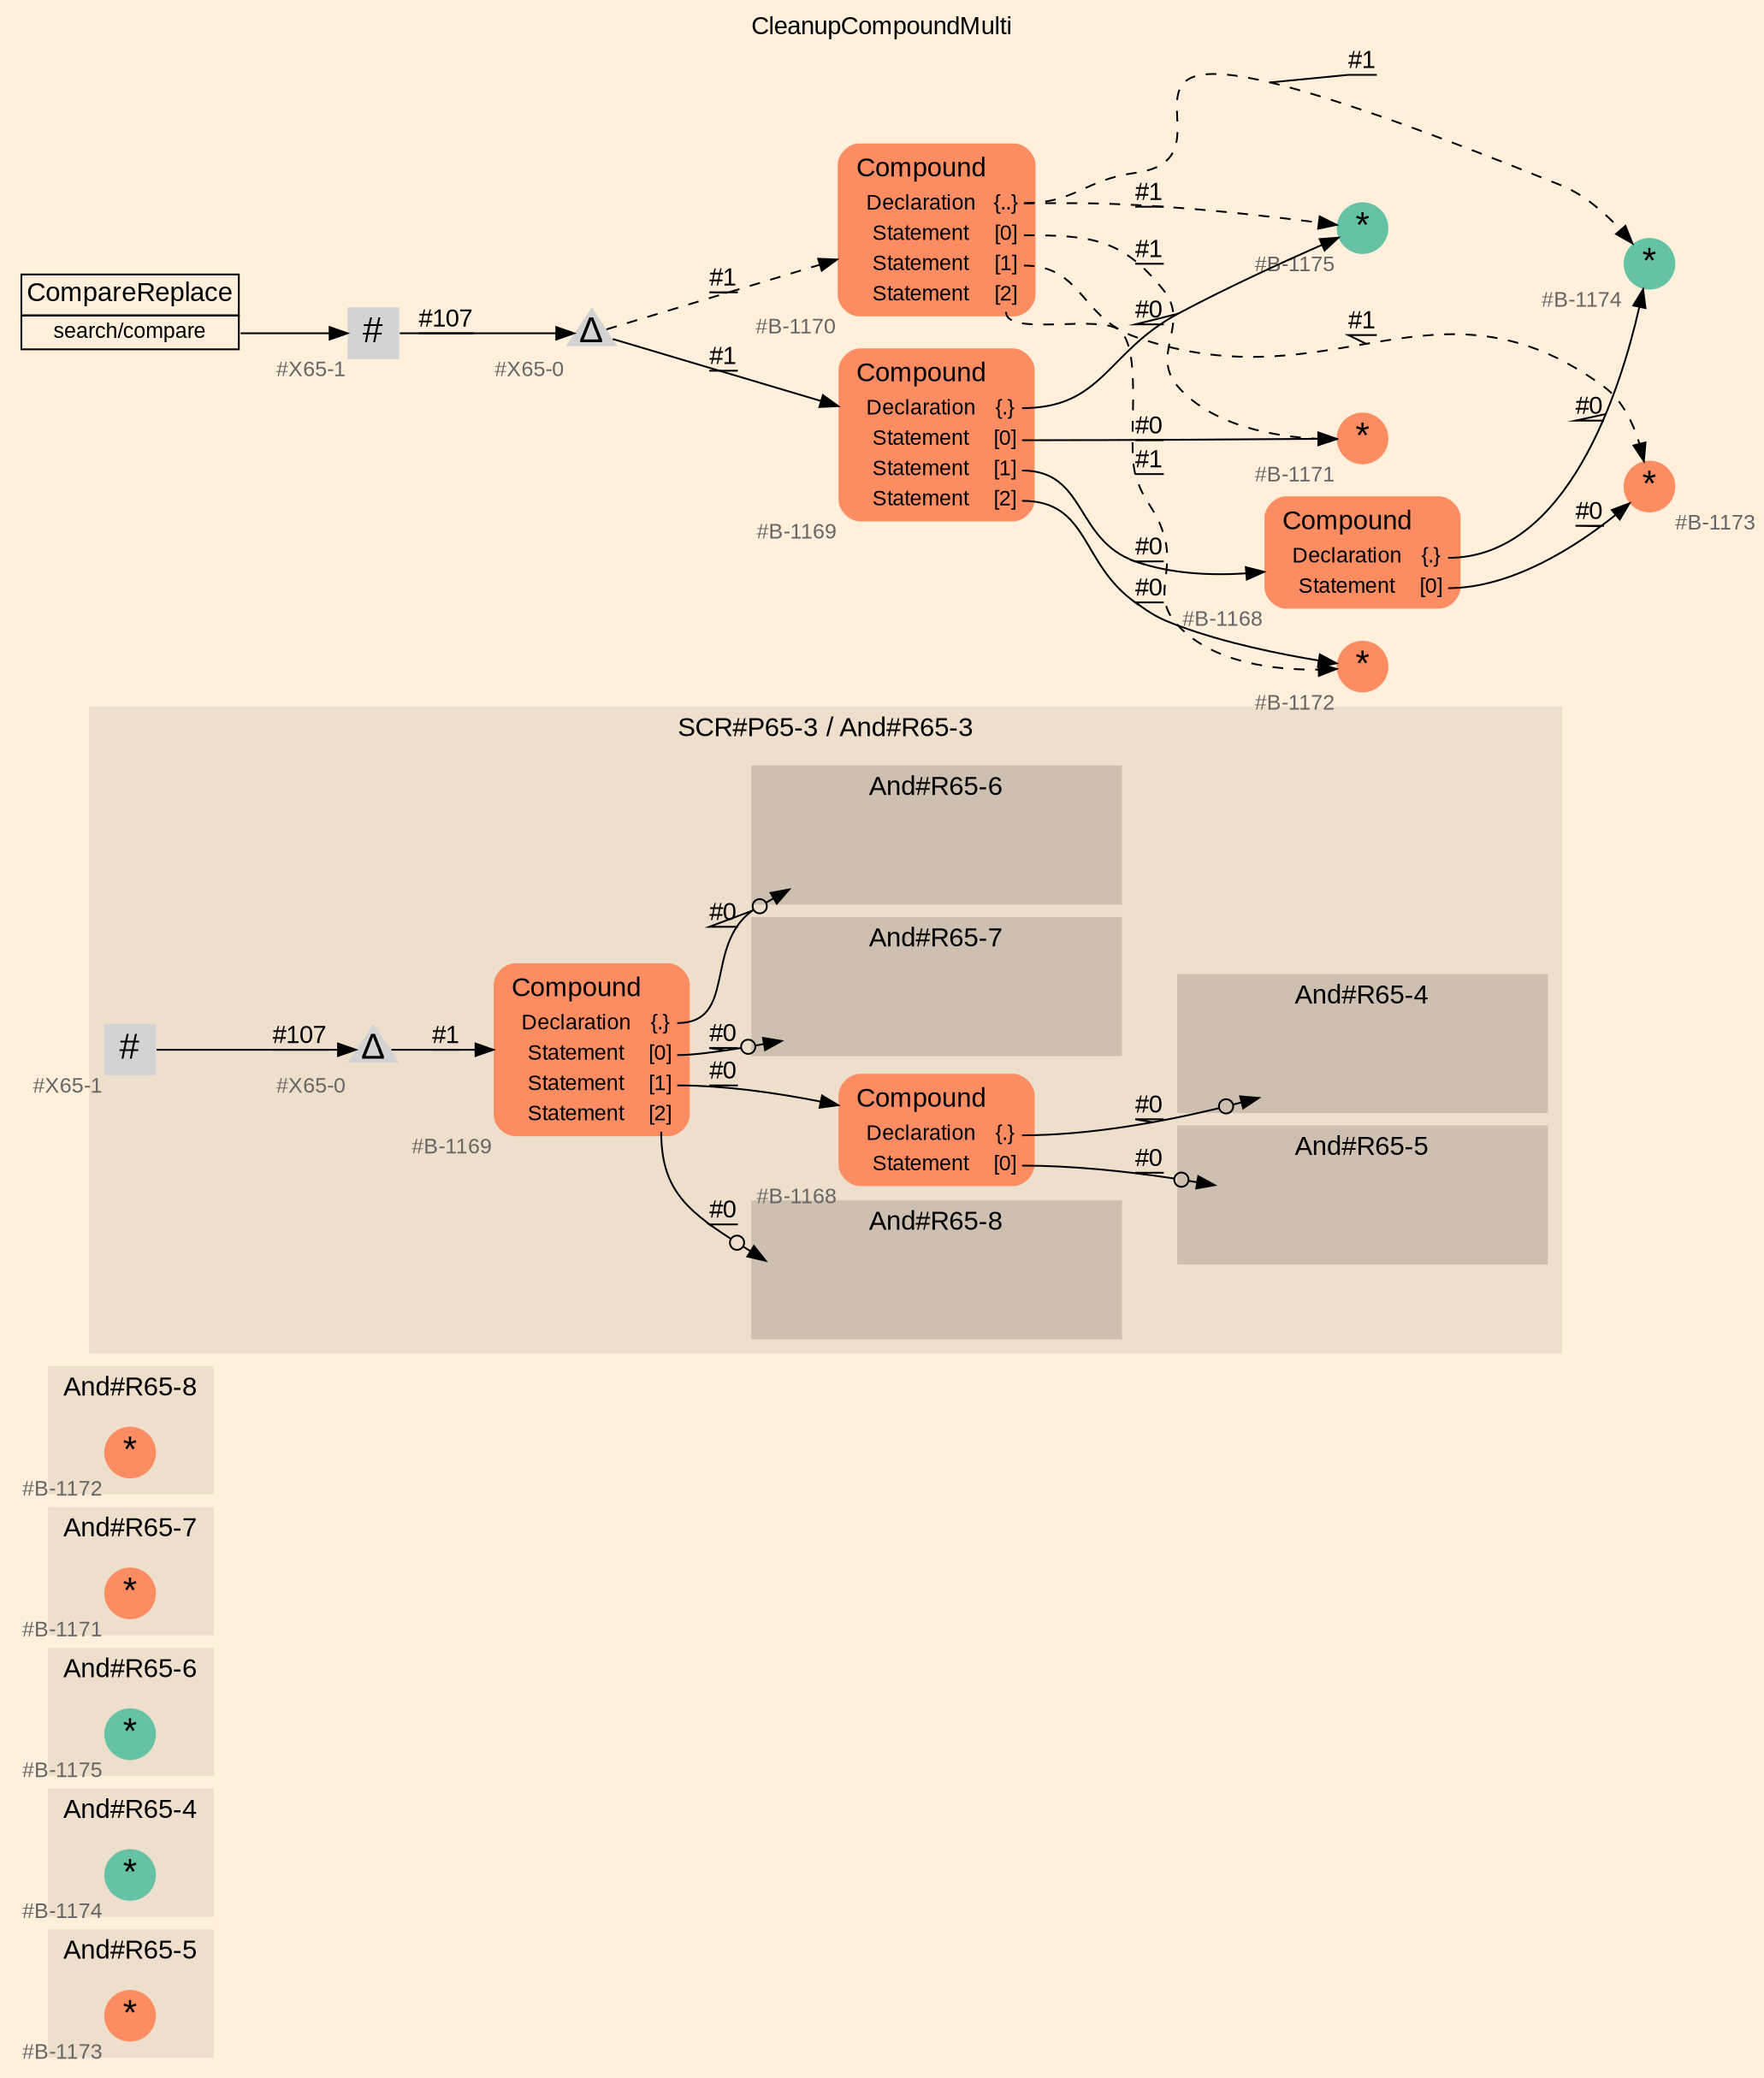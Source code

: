 digraph "CleanupCompoundMulti" {
label = "CleanupCompoundMulti"
labelloc = t
graph [
    rankdir = "LR"
    ranksep = 0.3
    bgcolor = antiquewhite1
    color = black
    fontcolor = black
    fontname = "Arial"
];
node [
    fontname = "Arial"
];
edge [
    fontname = "Arial"
];

// -------------------- figure And#R65-5 --------------------
// -------- region And#R65-5 ----------
subgraph "clusterAnd#R65-5" {
    label = "And#R65-5"
    style = "filled"
    color = antiquewhite2
    fontsize = "15"
    // -------- block And#R65-5/#B-1173 ----------
    "And#R65-5/#B-1173" [
        fillcolor = "/set28/2"
        xlabel = "#B-1173"
        fontsize = "12"
        fontcolor = grey40
        shape = "circle"
        label = <<FONT COLOR="black" POINT-SIZE="20">*</FONT>>
        style = "filled"
        penwidth = 0.0
        fixedsize = true
        width = 0.4
        height = 0.4
    ];
    
}


// -------------------- figure And#R65-4 --------------------
// -------- region And#R65-4 ----------
subgraph "clusterAnd#R65-4" {
    label = "And#R65-4"
    style = "filled"
    color = antiquewhite2
    fontsize = "15"
    // -------- block And#R65-4/#B-1174 ----------
    "And#R65-4/#B-1174" [
        fillcolor = "/set28/1"
        xlabel = "#B-1174"
        fontsize = "12"
        fontcolor = grey40
        shape = "circle"
        label = <<FONT COLOR="black" POINT-SIZE="20">*</FONT>>
        style = "filled"
        penwidth = 0.0
        fixedsize = true
        width = 0.4
        height = 0.4
    ];
    
}


// -------------------- figure And#R65-6 --------------------
// -------- region And#R65-6 ----------
subgraph "clusterAnd#R65-6" {
    label = "And#R65-6"
    style = "filled"
    color = antiquewhite2
    fontsize = "15"
    // -------- block And#R65-6/#B-1175 ----------
    "And#R65-6/#B-1175" [
        fillcolor = "/set28/1"
        xlabel = "#B-1175"
        fontsize = "12"
        fontcolor = grey40
        shape = "circle"
        label = <<FONT COLOR="black" POINT-SIZE="20">*</FONT>>
        style = "filled"
        penwidth = 0.0
        fixedsize = true
        width = 0.4
        height = 0.4
    ];
    
}


// -------------------- figure And#R65-7 --------------------
// -------- region And#R65-7 ----------
subgraph "clusterAnd#R65-7" {
    label = "And#R65-7"
    style = "filled"
    color = antiquewhite2
    fontsize = "15"
    // -------- block And#R65-7/#B-1171 ----------
    "And#R65-7/#B-1171" [
        fillcolor = "/set28/2"
        xlabel = "#B-1171"
        fontsize = "12"
        fontcolor = grey40
        shape = "circle"
        label = <<FONT COLOR="black" POINT-SIZE="20">*</FONT>>
        style = "filled"
        penwidth = 0.0
        fixedsize = true
        width = 0.4
        height = 0.4
    ];
    
}


// -------------------- figure And#R65-8 --------------------
// -------- region And#R65-8 ----------
subgraph "clusterAnd#R65-8" {
    label = "And#R65-8"
    style = "filled"
    color = antiquewhite2
    fontsize = "15"
    // -------- block And#R65-8/#B-1172 ----------
    "And#R65-8/#B-1172" [
        fillcolor = "/set28/2"
        xlabel = "#B-1172"
        fontsize = "12"
        fontcolor = grey40
        shape = "circle"
        label = <<FONT COLOR="black" POINT-SIZE="20">*</FONT>>
        style = "filled"
        penwidth = 0.0
        fixedsize = true
        width = 0.4
        height = 0.4
    ];
    
}


// -------------------- figure And#R65-3 --------------------
// -------- region And#R65-3 ----------
subgraph "clusterAnd#R65-3" {
    label = "SCR#P65-3 / And#R65-3"
    style = "filled"
    color = antiquewhite2
    fontsize = "15"
    // -------- block And#R65-3/#B-1169 ----------
    "And#R65-3/#B-1169" [
        fillcolor = "/set28/2"
        xlabel = "#B-1169"
        fontsize = "12"
        fontcolor = grey40
        shape = "plaintext"
        label = <<TABLE BORDER="0" CELLBORDER="0" CELLSPACING="0">
         <TR><TD><FONT COLOR="black" POINT-SIZE="15">Compound</FONT></TD></TR>
         <TR><TD><FONT COLOR="black" POINT-SIZE="12">Declaration</FONT></TD><TD PORT="port0"><FONT COLOR="black" POINT-SIZE="12">{.}</FONT></TD></TR>
         <TR><TD><FONT COLOR="black" POINT-SIZE="12">Statement</FONT></TD><TD PORT="port1"><FONT COLOR="black" POINT-SIZE="12">[0]</FONT></TD></TR>
         <TR><TD><FONT COLOR="black" POINT-SIZE="12">Statement</FONT></TD><TD PORT="port2"><FONT COLOR="black" POINT-SIZE="12">[1]</FONT></TD></TR>
         <TR><TD><FONT COLOR="black" POINT-SIZE="12">Statement</FONT></TD><TD PORT="port3"><FONT COLOR="black" POINT-SIZE="12">[2]</FONT></TD></TR>
        </TABLE>>
        style = "rounded,filled"
    ];
    
    // -------- block And#R65-3/#X65-1 ----------
    "And#R65-3/#X65-1" [
        xlabel = "#X65-1"
        fontsize = "12"
        fontcolor = grey40
        shape = "square"
        label = <<FONT COLOR="black" POINT-SIZE="20">#</FONT>>
        style = "filled"
        penwidth = 0.0
        fixedsize = true
        width = 0.4
        height = 0.4
    ];
    
    // -------- block And#R65-3/#X65-0 ----------
    "And#R65-3/#X65-0" [
        xlabel = "#X65-0"
        fontsize = "12"
        fontcolor = grey40
        shape = "triangle"
        label = <<FONT COLOR="black" POINT-SIZE="20">Δ</FONT>>
        style = "filled"
        penwidth = 0.0
        fixedsize = true
        width = 0.4
        height = 0.4
    ];
    
    // -------- block And#R65-3/#B-1168 ----------
    "And#R65-3/#B-1168" [
        fillcolor = "/set28/2"
        xlabel = "#B-1168"
        fontsize = "12"
        fontcolor = grey40
        shape = "plaintext"
        label = <<TABLE BORDER="0" CELLBORDER="0" CELLSPACING="0">
         <TR><TD><FONT COLOR="black" POINT-SIZE="15">Compound</FONT></TD></TR>
         <TR><TD><FONT COLOR="black" POINT-SIZE="12">Declaration</FONT></TD><TD PORT="port0"><FONT COLOR="black" POINT-SIZE="12">{.}</FONT></TD></TR>
         <TR><TD><FONT COLOR="black" POINT-SIZE="12">Statement</FONT></TD><TD PORT="port1"><FONT COLOR="black" POINT-SIZE="12">[0]</FONT></TD></TR>
        </TABLE>>
        style = "rounded,filled"
    ];
    
    // -------- region And#R65-3/And#R65-4 ----------
    subgraph "clusterAnd#R65-3/And#R65-4" {
        label = "And#R65-4"
        style = "filled"
        color = antiquewhite3
        fontsize = "15"
        // -------- block And#R65-3/And#R65-4/#B-1174 ----------
        "And#R65-3/And#R65-4/#B-1174" [
            fillcolor = "/set28/1"
            xlabel = "#B-1174"
            fontsize = "12"
            fontcolor = grey40
            shape = "none"
            style = "invisible"
        ];
        
    }
    
    // -------- region And#R65-3/And#R65-5 ----------
    subgraph "clusterAnd#R65-3/And#R65-5" {
        label = "And#R65-5"
        style = "filled"
        color = antiquewhite3
        fontsize = "15"
        // -------- block And#R65-3/And#R65-5/#B-1173 ----------
        "And#R65-3/And#R65-5/#B-1173" [
            fillcolor = "/set28/2"
            xlabel = "#B-1173"
            fontsize = "12"
            fontcolor = grey40
            shape = "none"
            style = "invisible"
        ];
        
    }
    
    // -------- region And#R65-3/And#R65-6 ----------
    subgraph "clusterAnd#R65-3/And#R65-6" {
        label = "And#R65-6"
        style = "filled"
        color = antiquewhite3
        fontsize = "15"
        // -------- block And#R65-3/And#R65-6/#B-1175 ----------
        "And#R65-3/And#R65-6/#B-1175" [
            fillcolor = "/set28/1"
            xlabel = "#B-1175"
            fontsize = "12"
            fontcolor = grey40
            shape = "none"
            style = "invisible"
        ];
        
    }
    
    // -------- region And#R65-3/And#R65-7 ----------
    subgraph "clusterAnd#R65-3/And#R65-7" {
        label = "And#R65-7"
        style = "filled"
        color = antiquewhite3
        fontsize = "15"
        // -------- block And#R65-3/And#R65-7/#B-1171 ----------
        "And#R65-3/And#R65-7/#B-1171" [
            fillcolor = "/set28/2"
            xlabel = "#B-1171"
            fontsize = "12"
            fontcolor = grey40
            shape = "none"
            style = "invisible"
        ];
        
    }
    
    // -------- region And#R65-3/And#R65-8 ----------
    subgraph "clusterAnd#R65-3/And#R65-8" {
        label = "And#R65-8"
        style = "filled"
        color = antiquewhite3
        fontsize = "15"
        // -------- block And#R65-3/And#R65-8/#B-1172 ----------
        "And#R65-3/And#R65-8/#B-1172" [
            fillcolor = "/set28/2"
            xlabel = "#B-1172"
            fontsize = "12"
            fontcolor = grey40
            shape = "none"
            style = "invisible"
        ];
        
    }
    
}

"And#R65-3/#B-1169":port0 -> "And#R65-3/And#R65-6/#B-1175" [
    arrowhead="normalnoneodot"
    label = "#0"
    decorate = true
    color = black
    fontcolor = black
];

"And#R65-3/#B-1169":port1 -> "And#R65-3/And#R65-7/#B-1171" [
    arrowhead="normalnoneodot"
    label = "#0"
    decorate = true
    color = black
    fontcolor = black
];

"And#R65-3/#B-1169":port2 -> "And#R65-3/#B-1168" [
    label = "#0"
    decorate = true
    color = black
    fontcolor = black
];

"And#R65-3/#B-1169":port3 -> "And#R65-3/And#R65-8/#B-1172" [
    arrowhead="normalnoneodot"
    label = "#0"
    decorate = true
    color = black
    fontcolor = black
];

"And#R65-3/#X65-1" -> "And#R65-3/#X65-0" [
    label = "#107"
    decorate = true
    color = black
    fontcolor = black
];

"And#R65-3/#X65-0" -> "And#R65-3/#B-1169" [
    label = "#1"
    decorate = true
    color = black
    fontcolor = black
];

"And#R65-3/#B-1168":port0 -> "And#R65-3/And#R65-4/#B-1174" [
    arrowhead="normalnoneodot"
    label = "#0"
    decorate = true
    color = black
    fontcolor = black
];

"And#R65-3/#B-1168":port1 -> "And#R65-3/And#R65-5/#B-1173" [
    arrowhead="normalnoneodot"
    label = "#0"
    decorate = true
    color = black
    fontcolor = black
];


// -------------------- transformation figure --------------------
// -------- block CR#X65-2 ----------
"CR#X65-2" [
    fillcolor = antiquewhite1
    fontsize = "12"
    fontcolor = grey40
    shape = "plaintext"
    label = <<TABLE BORDER="0" CELLBORDER="1" CELLSPACING="0">
     <TR><TD><FONT COLOR="black" POINT-SIZE="15">CompareReplace</FONT></TD></TR>
     <TR><TD PORT="port0"><FONT COLOR="black" POINT-SIZE="12">search/compare</FONT></TD></TR>
    </TABLE>>
    style = "filled"
    color = black
];

// -------- block #X65-1 ----------
"#X65-1" [
    xlabel = "#X65-1"
    fontsize = "12"
    fontcolor = grey40
    shape = "square"
    label = <<FONT COLOR="black" POINT-SIZE="20">#</FONT>>
    style = "filled"
    penwidth = 0.0
    fixedsize = true
    width = 0.4
    height = 0.4
];

// -------- block #X65-0 ----------
"#X65-0" [
    xlabel = "#X65-0"
    fontsize = "12"
    fontcolor = grey40
    shape = "triangle"
    label = <<FONT COLOR="black" POINT-SIZE="20">Δ</FONT>>
    style = "filled"
    penwidth = 0.0
    fixedsize = true
    width = 0.4
    height = 0.4
];

// -------- block #B-1169 ----------
"#B-1169" [
    fillcolor = "/set28/2"
    xlabel = "#B-1169"
    fontsize = "12"
    fontcolor = grey40
    shape = "plaintext"
    label = <<TABLE BORDER="0" CELLBORDER="0" CELLSPACING="0">
     <TR><TD><FONT COLOR="black" POINT-SIZE="15">Compound</FONT></TD></TR>
     <TR><TD><FONT COLOR="black" POINT-SIZE="12">Declaration</FONT></TD><TD PORT="port0"><FONT COLOR="black" POINT-SIZE="12">{.}</FONT></TD></TR>
     <TR><TD><FONT COLOR="black" POINT-SIZE="12">Statement</FONT></TD><TD PORT="port1"><FONT COLOR="black" POINT-SIZE="12">[0]</FONT></TD></TR>
     <TR><TD><FONT COLOR="black" POINT-SIZE="12">Statement</FONT></TD><TD PORT="port2"><FONT COLOR="black" POINT-SIZE="12">[1]</FONT></TD></TR>
     <TR><TD><FONT COLOR="black" POINT-SIZE="12">Statement</FONT></TD><TD PORT="port3"><FONT COLOR="black" POINT-SIZE="12">[2]</FONT></TD></TR>
    </TABLE>>
    style = "rounded,filled"
];

// -------- block #B-1175 ----------
"#B-1175" [
    fillcolor = "/set28/1"
    xlabel = "#B-1175"
    fontsize = "12"
    fontcolor = grey40
    shape = "circle"
    label = <<FONT COLOR="black" POINT-SIZE="20">*</FONT>>
    style = "filled"
    penwidth = 0.0
    fixedsize = true
    width = 0.4
    height = 0.4
];

// -------- block #B-1171 ----------
"#B-1171" [
    fillcolor = "/set28/2"
    xlabel = "#B-1171"
    fontsize = "12"
    fontcolor = grey40
    shape = "circle"
    label = <<FONT COLOR="black" POINT-SIZE="20">*</FONT>>
    style = "filled"
    penwidth = 0.0
    fixedsize = true
    width = 0.4
    height = 0.4
];

// -------- block #B-1168 ----------
"#B-1168" [
    fillcolor = "/set28/2"
    xlabel = "#B-1168"
    fontsize = "12"
    fontcolor = grey40
    shape = "plaintext"
    label = <<TABLE BORDER="0" CELLBORDER="0" CELLSPACING="0">
     <TR><TD><FONT COLOR="black" POINT-SIZE="15">Compound</FONT></TD></TR>
     <TR><TD><FONT COLOR="black" POINT-SIZE="12">Declaration</FONT></TD><TD PORT="port0"><FONT COLOR="black" POINT-SIZE="12">{.}</FONT></TD></TR>
     <TR><TD><FONT COLOR="black" POINT-SIZE="12">Statement</FONT></TD><TD PORT="port1"><FONT COLOR="black" POINT-SIZE="12">[0]</FONT></TD></TR>
    </TABLE>>
    style = "rounded,filled"
];

// -------- block #B-1174 ----------
"#B-1174" [
    fillcolor = "/set28/1"
    xlabel = "#B-1174"
    fontsize = "12"
    fontcolor = grey40
    shape = "circle"
    label = <<FONT COLOR="black" POINT-SIZE="20">*</FONT>>
    style = "filled"
    penwidth = 0.0
    fixedsize = true
    width = 0.4
    height = 0.4
];

// -------- block #B-1173 ----------
"#B-1173" [
    fillcolor = "/set28/2"
    xlabel = "#B-1173"
    fontsize = "12"
    fontcolor = grey40
    shape = "circle"
    label = <<FONT COLOR="black" POINT-SIZE="20">*</FONT>>
    style = "filled"
    penwidth = 0.0
    fixedsize = true
    width = 0.4
    height = 0.4
];

// -------- block #B-1172 ----------
"#B-1172" [
    fillcolor = "/set28/2"
    xlabel = "#B-1172"
    fontsize = "12"
    fontcolor = grey40
    shape = "circle"
    label = <<FONT COLOR="black" POINT-SIZE="20">*</FONT>>
    style = "filled"
    penwidth = 0.0
    fixedsize = true
    width = 0.4
    height = 0.4
];

// -------- block #B-1170 ----------
"#B-1170" [
    fillcolor = "/set28/2"
    xlabel = "#B-1170"
    fontsize = "12"
    fontcolor = grey40
    shape = "plaintext"
    label = <<TABLE BORDER="0" CELLBORDER="0" CELLSPACING="0">
     <TR><TD><FONT COLOR="black" POINT-SIZE="15">Compound</FONT></TD></TR>
     <TR><TD><FONT COLOR="black" POINT-SIZE="12">Declaration</FONT></TD><TD PORT="port0"><FONT COLOR="black" POINT-SIZE="12">{..}</FONT></TD></TR>
     <TR><TD><FONT COLOR="black" POINT-SIZE="12">Statement</FONT></TD><TD PORT="port1"><FONT COLOR="black" POINT-SIZE="12">[0]</FONT></TD></TR>
     <TR><TD><FONT COLOR="black" POINT-SIZE="12">Statement</FONT></TD><TD PORT="port2"><FONT COLOR="black" POINT-SIZE="12">[1]</FONT></TD></TR>
     <TR><TD><FONT COLOR="black" POINT-SIZE="12">Statement</FONT></TD><TD PORT="port3"><FONT COLOR="black" POINT-SIZE="12">[2]</FONT></TD></TR>
    </TABLE>>
    style = "rounded,filled"
];

"CR#X65-2":port0 -> "#X65-1" [
    label = ""
    decorate = true
    color = black
    fontcolor = black
];

"#X65-1" -> "#X65-0" [
    label = "#107"
    decorate = true
    color = black
    fontcolor = black
];

"#X65-0" -> "#B-1169" [
    label = "#1"
    decorate = true
    color = black
    fontcolor = black
];

"#X65-0" -> "#B-1170" [
    style="dashed"
    label = "#1"
    decorate = true
    color = black
    fontcolor = black
];

"#B-1169":port0 -> "#B-1175" [
    label = "#0"
    decorate = true
    color = black
    fontcolor = black
];

"#B-1169":port1 -> "#B-1171" [
    label = "#0"
    decorate = true
    color = black
    fontcolor = black
];

"#B-1169":port2 -> "#B-1168" [
    label = "#0"
    decorate = true
    color = black
    fontcolor = black
];

"#B-1169":port3 -> "#B-1172" [
    label = "#0"
    decorate = true
    color = black
    fontcolor = black
];

"#B-1168":port0 -> "#B-1174" [
    label = "#0"
    decorate = true
    color = black
    fontcolor = black
];

"#B-1168":port1 -> "#B-1173" [
    label = "#0"
    decorate = true
    color = black
    fontcolor = black
];

"#B-1170":port0 -> "#B-1174" [
    style="dashed"
    label = "#1"
    decorate = true
    color = black
    fontcolor = black
];

"#B-1170":port0 -> "#B-1175" [
    style="dashed"
    label = "#1"
    decorate = true
    color = black
    fontcolor = black
];

"#B-1170":port1 -> "#B-1171" [
    style="dashed"
    label = "#1"
    decorate = true
    color = black
    fontcolor = black
];

"#B-1170":port2 -> "#B-1173" [
    style="dashed"
    label = "#1"
    decorate = true
    color = black
    fontcolor = black
];

"#B-1170":port3 -> "#B-1172" [
    style="dashed"
    label = "#1"
    decorate = true
    color = black
    fontcolor = black
];


}
